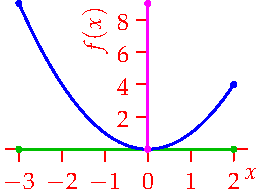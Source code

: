 settings.tex="pdflatex";

texpreamble("\usepackage{amsmath}
\usepackage{amsthm,amssymb}
\usepackage{mathpazo}
\usepackage[svgnames]{xcolor}
");
import graph;

size(130,100,IgnoreAspect);

real f(real x){return x^2;}

draw((-3,0)--(2,0),heavygreen+linewidth(1));
draw((0,0)--(0,9),magenta+linewidth(1));
draw(graph(f,-3,2),blue+linewidth(1));
dot((-3,f(-3)),blue);
dot((2,f(2)),blue);
dot((0,0),magenta);
dot((0,9),magenta);
dot((-3,0),heavygreen);
dot((2,0),heavygreen);

xaxis(-3.3,2.3,red,RightTicks(new real[]{-3,-2,-1,0,1,2,3}));
yaxis("$f(x)$",0,9,red,LeftTicks(new real[]{2,4,6,8,10}));
labelx("$x$",2.4,S,red);
